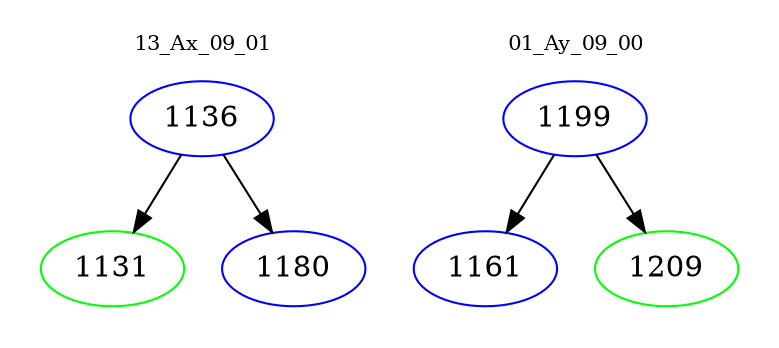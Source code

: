 digraph{
subgraph cluster_0 {
color = white
label = "13_Ax_09_01";
fontsize=10;
T0_1136 [label="1136", color="blue"]
T0_1136 -> T0_1131 [color="black"]
T0_1131 [label="1131", color="green"]
T0_1136 -> T0_1180 [color="black"]
T0_1180 [label="1180", color="blue"]
}
subgraph cluster_1 {
color = white
label = "01_Ay_09_00";
fontsize=10;
T1_1199 [label="1199", color="blue"]
T1_1199 -> T1_1161 [color="black"]
T1_1161 [label="1161", color="blue"]
T1_1199 -> T1_1209 [color="black"]
T1_1209 [label="1209", color="green"]
}
}
